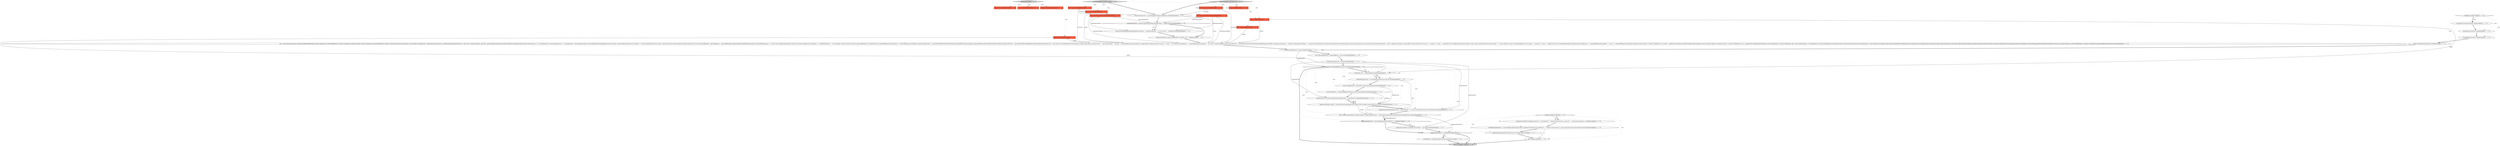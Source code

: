 digraph {
44 [style = filled, label = "DataCenter zone@@@2@@@['0', '0', '1']", fillcolor = tomato, shape = box image = "AAA0AAABBB3BBB"];
46 [style = filled, label = "getDefaultNetwork['0', '0', '1']", fillcolor = lightgray, shape = diamond image = "AAA0AAABBB3BBB"];
6 [style = filled, label = "s_logger.warn(\"Failed to implement network \" + guestNetwork + \" elements and resources as a part of\" + \" network provision due to \",ex)@@@105@@@['1', '1', '0']", fillcolor = white, shape = ellipse image = "AAA0AAABBB1BBB"];
22 [style = filled, label = "Account callerAccount = CallContext.current().getCallingAccount()@@@90@@@['1', '1', '0']", fillcolor = white, shape = ellipse image = "AAA0AAABBB1BBB"];
16 [style = filled, label = "final Network guestNetworkFinal@@@2@@@['1', '0', '0']", fillcolor = tomato, shape = box image = "AAA0AAABBB1BBB"];
26 [style = filled, label = "CloudRuntimeException e = new CloudRuntimeException(\"Failed to implement network (with specified id)\" + \" elements and resources as a part of network provision for persistent network\")@@@106@@@['1', '1', '0']", fillcolor = white, shape = ellipse image = "AAA0AAABBB1BBB"];
42 [style = filled, label = "final Long vlanId@@@2@@@['0', '1', '0']", fillcolor = tomato, shape = box image = "AAA0AAABBB2BBB"];
4 [style = filled, label = "long userId@@@2@@@['1', '0', '0']", fillcolor = tomato, shape = box image = "AAA0AAABBB1BBB"];
14 [style = filled, label = "Network guestNetwork = pair.third()@@@86@@@['1', '1', '0']", fillcolor = white, shape = ellipse image = "AAA0AAABBB1BBB"];
19 [style = filled, label = "UserVO callerUser = _userDao.findById(CallContext.current().getCallingUserId())@@@91@@@['1', '1', '0']", fillcolor = white, shape = ellipse image = "AAA0AAABBB1BBB"];
9 [style = filled, label = "final Long vlanId@@@2@@@['1', '0', '0']", fillcolor = tomato, shape = box image = "AAA0AAABBB1BBB"];
35 [style = filled, label = "DataCenter zone = _dcDao.findById(zoneId)@@@88@@@['1', '1', '0']", fillcolor = white, shape = ellipse image = "AAA0AAABBB1BBB"];
41 [style = filled, label = "associateIpAddressListToAccount['0', '1', '0']", fillcolor = lightgray, shape = diamond image = "AAA0AAABBB2BBB"];
34 [style = filled, label = "Ternary<Boolean,List<NetworkOfferingVO>,Network> pair = null@@@7@@@['1', '1', '0']", fillcolor = white, shape = ellipse image = "AAA0AAABBB1BBB"];
43 [style = filled, label = "Account owner@@@2@@@['0', '0', '1']", fillcolor = tomato, shape = box image = "AAA0AAABBB3BBB"];
15 [style = filled, label = "Pair<? extends NetworkGuru,? extends Network> implementedNetwork = _networkMgr.implementNetwork(guestNetwork.getId(),dest,context)@@@96@@@['1', '1', '0']", fillcolor = white, shape = ellipse image = "AAA0AAABBB1BBB"];
31 [style = filled, label = "Exception e1@@@78@@@['1', '1', '0']", fillcolor = white, shape = diamond image = "AAA0AAABBB1BBB"];
0 [style = filled, label = "Journal journal = new Journal.LogJournal(\"Implementing \" + guestNetwork,s_logger)@@@92@@@['1', '1', '0']", fillcolor = white, shape = ellipse image = "AAA0AAABBB1BBB"];
27 [style = filled, label = "guestNetworkFinal != null && guestNetworkFinal.getTrafficType() != TrafficType.Guest@@@4@@@['1', '1', '0']", fillcolor = white, shape = diamond image = "AAA0AAABBB1BBB"];
12 [style = filled, label = "throw new IllegalStateException(e1)@@@82@@@['1', '1', '0']", fillcolor = white, shape = ellipse image = "AAA0AAABBB1BBB"];
28 [style = filled, label = "implementedNetwork == null || implementedNetwork.first() == null@@@97@@@['1', '1', '0']", fillcolor = white, shape = diamond image = "AAA0AAABBB1BBB"];
2 [style = filled, label = "implementedNetwork != null@@@100@@@['1', '1', '0']", fillcolor = white, shape = diamond image = "AAA0AAABBB1BBB"];
10 [style = filled, label = "ReservationContext context = new ReservationContextImpl(UUID.randomUUID().toString(),journal,callerUser,callerAccount)@@@93@@@['1', '1', '0']", fillcolor = white, shape = ellipse image = "AAA0AAABBB1BBB"];
30 [style = filled, label = "pair = Transaction.execute(new TransactionCallbackWithException<Ternary<Boolean,List<NetworkOfferingVO>,Network>,Exception>(){@Override public Ternary<Boolean,List<NetworkOfferingVO>,Network> doInTransaction(TransactionStatus status){boolean createNetwork = falseNetwork guestNetwork = guestNetworkFinalif (guestNetwork == null) {List<? extends Network> networks = getIsolatedNetworksWithSourceNATOwnedByAccountInZone(zoneId,owner)if (networks.size() == 0) {createNetwork = true}if (networks.size() == 1) {guestNetwork = networks.get(0)}{throw new InvalidParameterValueException(\"Error, more than 1 Guest Isolated Networks with SourceNAT \" + \"service enabled found for this account, cannot assosiate the IP range, please provide the network ID\")}}List<NetworkOfferingVO> requiredOfferings = _networkOfferingDao.listByAvailability(Availability.Required,false)if (requiredOfferings.size() < 1) {throw new CloudRuntimeException(\"Unable to find network offering with availability=\" + Availability.Required + \" to automatically create the network as part of createVlanIpRange\")}if (createNetwork) {if (requiredOfferings.get(0).getState() == NetworkOffering.State.Enabled) {long physicalNetworkId = _networkModel.findPhysicalNetworkId(zoneId,requiredOfferings.get(0).getTags(),requiredOfferings.get(0).getTrafficType())PhysicalNetwork physicalNetwork = _physicalNetworkDao.findById(physicalNetworkId)if (physicalNetwork == null) {throw new InvalidParameterValueException(\"Unable to find physical network with id: \" + physicalNetworkId + \" and tag: \" + requiredOfferings.get(0).getTags())}s_logger.debug(\"Creating network for account \" + owner + \" from the network offering id=\" + requiredOfferings.get(0).getId() + \" as a part of createVlanIpRange process\")guestNetwork = _networkMgr.createGuestNetwork(requiredOfferings.get(0).getId(),owner.getAccountName() + \"-network\",owner.getAccountName() + \"-network\",null,null,null,false,null,owner,null,physicalNetwork,zoneId,ACLType.Account,null,null,null,null,true,null,null,null,null,null)if (guestNetwork == null) {s_logger.warn(\"Failed to create default Virtual network for the account \" + accountId + \"in zone \" + zoneId)throw new CloudRuntimeException(\"Failed to create a Guest Isolated Networks with SourceNAT \" + \"service enabled as a part of createVlanIpRange, for the account \" + accountId + \"in zone \" + zoneId)}}{throw new CloudRuntimeException(\"Required network offering id=\" + requiredOfferings.get(0).getId() + \" is not in \" + NetworkOffering.State.Enabled)}}boolean allocateSourceNat = falseList<IPAddressVO> sourceNat = _ipAddressDao.listByAssociatedNetwork(guestNetwork.getId(),true)if (sourceNat.isEmpty()) {allocateSourceNat = true}List<IPAddressVO> ips = _ipAddressDao.listByVlanId(vlanId)boolean isSourceNatAllocated = falsefor (IPAddressVO addr : ips){if (addr.getState() != State.Allocated) {if (!isSourceNatAllocated && allocateSourceNat) {addr.setSourceNat(true)isSourceNatAllocated = true}{addr.setSourceNat(false)}addr.setAssociatedWithNetworkId(guestNetwork.getId())addr.setVpcId(guestNetwork.getVpcId())addr.setAllocatedTime(new Date())addr.setAllocatedInDomainId(owner.getDomainId())addr.setAllocatedToAccountId(owner.getId())addr.setSystem(false)addr.setState(IpAddress.State.Allocating)markPublicIpAsAllocated(addr)}}return new Ternary<Boolean,List<NetworkOfferingVO>,Network>(createNetwork,requiredOfferings,guestNetwork)}})@@@9@@@['1', '1', '0']", fillcolor = white, shape = ellipse image = "AAA0AAABBB1BBB"];
1 [style = filled, label = "s_logger.debug(\"Implementing network \" + guestNetwork + \" as a part of network provision for persistent network\")@@@94@@@['1', '1', '0']", fillcolor = white, shape = ellipse image = "AAA0AAABBB1BBB"];
8 [style = filled, label = "return true@@@111@@@['1', '1', '0']", fillcolor = lightgray, shape = ellipse image = "AAA0AAABBB1BBB"];
32 [style = filled, label = "throw e@@@108@@@['1', '1', '0']", fillcolor = white, shape = ellipse image = "AAA0AAABBB1BBB"];
3 [style = filled, label = "e.addProxyObject(guestNetwork.getUuid(),\"networkId\")@@@107@@@['1', '1', '0']", fillcolor = white, shape = ellipse image = "AAA0AAABBB1BBB"];
7 [style = filled, label = "throw new InvalidParameterValueException(\"Network \" + guestNetworkFinal + \" is not of a type \" + TrafficType.Guest)@@@5@@@['1', '1', '0']", fillcolor = white, shape = ellipse image = "AAA0AAABBB1BBB"];
21 [style = filled, label = "createNetwork && requiredOfferings.get(0).isPersistent()@@@87@@@['1', '1', '0']", fillcolor = white, shape = diamond image = "AAA0AAABBB1BBB"];
38 [style = filled, label = "final long zoneId@@@2@@@['0', '1', '0']", fillcolor = tomato, shape = box image = "AAA0AAABBB2BBB"];
23 [style = filled, label = "final long accountId@@@2@@@['1', '0', '0']", fillcolor = tomato, shape = box image = "AAA0AAABBB1BBB"];
33 [style = filled, label = "long userId@@@2@@@['1', '1', '0']", fillcolor = tomato, shape = box image = "AAA0AAABBB1BBB"];
17 [style = filled, label = "ExceptionUtil.rethrow(e1,)@@@81@@@['1', '1', '0']", fillcolor = white, shape = ellipse image = "AAA0AAABBB1BBB"];
25 [style = filled, label = "ExceptionUtil.rethrow(e1,)@@@80@@@['1', '1', '0']", fillcolor = white, shape = ellipse image = "AAA0AAABBB1BBB"];
5 [style = filled, label = "guestNetwork = implementedNetwork.second()@@@101@@@['1', '1', '0']", fillcolor = white, shape = ellipse image = "AAA0AAABBB1BBB"];
39 [style = filled, label = "final Network guestNetworkFinal@@@2@@@['0', '1', '0']", fillcolor = tomato, shape = box image = "AAA0AAABBB2BBB"];
13 [style = filled, label = "final Account owner = _accountMgr.getActiveAccountById(accountId)@@@3@@@['1', '1', '0']", fillcolor = white, shape = ellipse image = "AAA0AAABBB1BBB"];
24 [style = filled, label = "List<NetworkOfferingVO> requiredOfferings = pair.second()@@@85@@@['1', '1', '0']", fillcolor = white, shape = ellipse image = "AAA0AAABBB1BBB"];
36 [style = filled, label = "boolean createNetwork = pair.first()@@@84@@@['1', '1', '0']", fillcolor = white, shape = ellipse image = "AAA0AAABBB1BBB"];
20 [style = filled, label = "ExceptionUtil.rethrowRuntime(e1)@@@79@@@['1', '1', '0']", fillcolor = white, shape = ellipse image = "AAA0AAABBB1BBB"];
37 [style = filled, label = "Exception ex@@@104@@@['1', '1', '0']", fillcolor = white, shape = diamond image = "AAA0AAABBB1BBB"];
29 [style = filled, label = "s_logger.warn(\"Failed to implement the network \" + guestNetwork)@@@98@@@['1', '1', '0']", fillcolor = white, shape = ellipse image = "AAA0AAABBB1BBB"];
45 [style = filled, label = "boolean selectAny@@@2@@@['0', '0', '1']", fillcolor = tomato, shape = box image = "AAA0AAABBB3BBB"];
18 [style = filled, label = "DeployDestination dest = new DeployDestination(zone,null,null,null)@@@89@@@['1', '1', '0']", fillcolor = white, shape = ellipse image = "AAA0AAABBB1BBB"];
11 [style = filled, label = "associateIpAddressListToAccount['1', '0', '0']", fillcolor = lightgray, shape = diamond image = "AAA0AAABBB1BBB"];
40 [style = filled, label = "final long accountId@@@2@@@['0', '1', '0']", fillcolor = tomato, shape = box image = "AAA0AAABBB2BBB"];
31->25 [style = dotted, label="true"];
11->23 [style = dotted, label="true"];
42->30 [style = solid, label="vlanId"];
10->15 [style = solid, label="context"];
37->26 [style = dotted, label="true"];
16->7 [style = solid, label="guestNetworkFinal"];
27->7 [style = bold, label=""];
2->5 [style = dotted, label="true"];
21->22 [style = dotted, label="true"];
41->13 [style = bold, label=""];
19->0 [style = bold, label=""];
25->17 [style = bold, label=""];
13->30 [style = solid, label="owner"];
40->30 [style = solid, label="accountId"];
41->33 [style = dotted, label="true"];
20->25 [style = bold, label=""];
38->30 [style = solid, label="zoneId"];
46->43 [style = dotted, label="true"];
37->32 [style = dotted, label="true"];
23->13 [style = solid, label="accountId"];
41->40 [style = dotted, label="true"];
35->18 [style = bold, label=""];
46->44 [style = dotted, label="true"];
23->30 [style = solid, label="accountId"];
36->24 [style = bold, label=""];
11->4 [style = dotted, label="true"];
27->34 [style = bold, label=""];
24->14 [style = bold, label=""];
28->29 [style = bold, label=""];
21->0 [style = dotted, label="true"];
41->39 [style = dotted, label="true"];
21->18 [style = dotted, label="true"];
14->0 [style = solid, label="guestNetwork"];
14->21 [style = bold, label=""];
9->30 [style = solid, label="vlanId"];
35->18 [style = solid, label="zone"];
21->8 [style = bold, label=""];
21->2 [style = dotted, label="true"];
46->45 [style = dotted, label="true"];
21->15 [style = dotted, label="true"];
33->35 [style = solid, label="zoneId"];
11->16 [style = dotted, label="true"];
37->3 [style = dotted, label="true"];
13->27 [style = bold, label=""];
21->35 [style = dotted, label="true"];
18->15 [style = solid, label="dest"];
39->7 [style = solid, label="guestNetworkFinal"];
16->30 [style = solid, label="guestNetworkFinal"];
11->13 [style = bold, label=""];
1->15 [style = bold, label=""];
31->20 [style = dotted, label="true"];
14->1 [style = solid, label="guestNetwork"];
22->10 [style = solid, label="callerAccount"];
26->3 [style = bold, label=""];
34->30 [style = bold, label=""];
30->36 [style = bold, label=""];
28->29 [style = dotted, label="true"];
33->30 [style = solid, label="zoneId"];
11->33 [style = dotted, label="true"];
22->19 [style = bold, label=""];
5->8 [style = bold, label=""];
18->22 [style = bold, label=""];
6->26 [style = bold, label=""];
29->2 [style = bold, label=""];
21->1 [style = dotted, label="true"];
40->13 [style = solid, label="accountId"];
26->32 [style = solid, label="e"];
15->2 [style = solid, label="implementedNetwork"];
21->10 [style = dotted, label="true"];
2->8 [style = bold, label=""];
16->27 [style = solid, label="guestNetworkFinal"];
10->1 [style = bold, label=""];
14->29 [style = solid, label="guestNetwork"];
32->8 [style = bold, label=""];
39->30 [style = solid, label="guestNetworkFinal"];
31->20 [style = bold, label=""];
41->42 [style = dotted, label="true"];
31->12 [style = dotted, label="true"];
21->35 [style = bold, label=""];
39->27 [style = solid, label="guestNetworkFinal"];
28->2 [style = bold, label=""];
21->28 [style = dotted, label="true"];
27->7 [style = dotted, label="true"];
36->21 [style = solid, label="createNetwork"];
11->9 [style = dotted, label="true"];
19->10 [style = solid, label="callerUser"];
15->28 [style = solid, label="implementedNetwork"];
2->5 [style = bold, label=""];
17->12 [style = bold, label=""];
3->32 [style = bold, label=""];
0->10 [style = solid, label="journal"];
0->10 [style = bold, label=""];
15->28 [style = bold, label=""];
38->35 [style = solid, label="zoneId"];
37->6 [style = bold, label=""];
31->17 [style = dotted, label="true"];
7->34 [style = bold, label=""];
21->19 [style = dotted, label="true"];
37->6 [style = dotted, label="true"];
41->38 [style = dotted, label="true"];
12->36 [style = bold, label=""];
}
